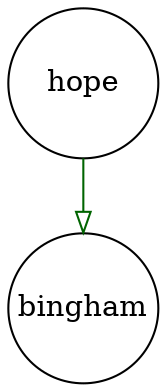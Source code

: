 digraph partagr_hope_bingham { 
 K=0.6 
 "hope" -> { "bingham" } [color="darkgreen", arrowhead="onormal", penwidth=1, href="#530"]; 
 "hope" [shape="circle", fixedsize="true", height=1, width=1, style="filled", fillcolor="white", href="#hope"]; 
 "bingham" [shape="circle", fixedsize="true", height=1, width=1, style="filled", fillcolor="white", href="#bingham"]; 

}